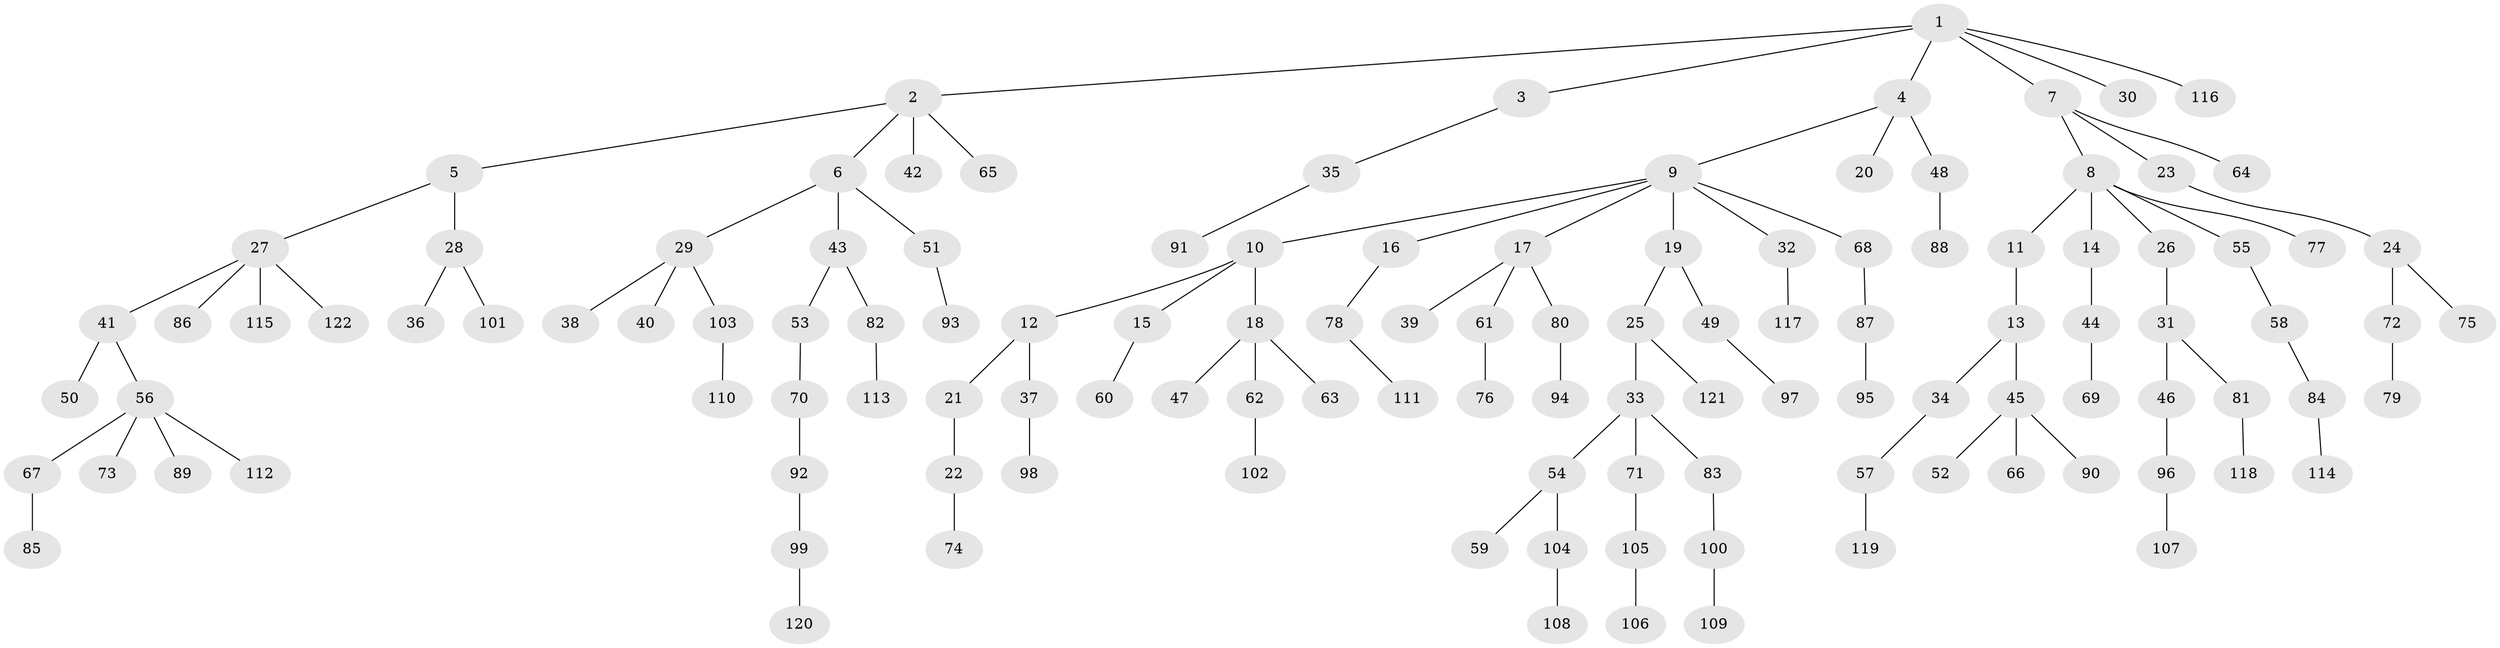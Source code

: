 // Generated by graph-tools (version 1.1) at 2025/37/03/09/25 02:37:04]
// undirected, 122 vertices, 121 edges
graph export_dot {
graph [start="1"]
  node [color=gray90,style=filled];
  1;
  2;
  3;
  4;
  5;
  6;
  7;
  8;
  9;
  10;
  11;
  12;
  13;
  14;
  15;
  16;
  17;
  18;
  19;
  20;
  21;
  22;
  23;
  24;
  25;
  26;
  27;
  28;
  29;
  30;
  31;
  32;
  33;
  34;
  35;
  36;
  37;
  38;
  39;
  40;
  41;
  42;
  43;
  44;
  45;
  46;
  47;
  48;
  49;
  50;
  51;
  52;
  53;
  54;
  55;
  56;
  57;
  58;
  59;
  60;
  61;
  62;
  63;
  64;
  65;
  66;
  67;
  68;
  69;
  70;
  71;
  72;
  73;
  74;
  75;
  76;
  77;
  78;
  79;
  80;
  81;
  82;
  83;
  84;
  85;
  86;
  87;
  88;
  89;
  90;
  91;
  92;
  93;
  94;
  95;
  96;
  97;
  98;
  99;
  100;
  101;
  102;
  103;
  104;
  105;
  106;
  107;
  108;
  109;
  110;
  111;
  112;
  113;
  114;
  115;
  116;
  117;
  118;
  119;
  120;
  121;
  122;
  1 -- 2;
  1 -- 3;
  1 -- 4;
  1 -- 7;
  1 -- 30;
  1 -- 116;
  2 -- 5;
  2 -- 6;
  2 -- 42;
  2 -- 65;
  3 -- 35;
  4 -- 9;
  4 -- 20;
  4 -- 48;
  5 -- 27;
  5 -- 28;
  6 -- 29;
  6 -- 43;
  6 -- 51;
  7 -- 8;
  7 -- 23;
  7 -- 64;
  8 -- 11;
  8 -- 14;
  8 -- 26;
  8 -- 55;
  8 -- 77;
  9 -- 10;
  9 -- 16;
  9 -- 17;
  9 -- 19;
  9 -- 32;
  9 -- 68;
  10 -- 12;
  10 -- 15;
  10 -- 18;
  11 -- 13;
  12 -- 21;
  12 -- 37;
  13 -- 34;
  13 -- 45;
  14 -- 44;
  15 -- 60;
  16 -- 78;
  17 -- 39;
  17 -- 61;
  17 -- 80;
  18 -- 47;
  18 -- 62;
  18 -- 63;
  19 -- 25;
  19 -- 49;
  21 -- 22;
  22 -- 74;
  23 -- 24;
  24 -- 72;
  24 -- 75;
  25 -- 33;
  25 -- 121;
  26 -- 31;
  27 -- 41;
  27 -- 86;
  27 -- 115;
  27 -- 122;
  28 -- 36;
  28 -- 101;
  29 -- 38;
  29 -- 40;
  29 -- 103;
  31 -- 46;
  31 -- 81;
  32 -- 117;
  33 -- 54;
  33 -- 71;
  33 -- 83;
  34 -- 57;
  35 -- 91;
  37 -- 98;
  41 -- 50;
  41 -- 56;
  43 -- 53;
  43 -- 82;
  44 -- 69;
  45 -- 52;
  45 -- 66;
  45 -- 90;
  46 -- 96;
  48 -- 88;
  49 -- 97;
  51 -- 93;
  53 -- 70;
  54 -- 59;
  54 -- 104;
  55 -- 58;
  56 -- 67;
  56 -- 73;
  56 -- 89;
  56 -- 112;
  57 -- 119;
  58 -- 84;
  61 -- 76;
  62 -- 102;
  67 -- 85;
  68 -- 87;
  70 -- 92;
  71 -- 105;
  72 -- 79;
  78 -- 111;
  80 -- 94;
  81 -- 118;
  82 -- 113;
  83 -- 100;
  84 -- 114;
  87 -- 95;
  92 -- 99;
  96 -- 107;
  99 -- 120;
  100 -- 109;
  103 -- 110;
  104 -- 108;
  105 -- 106;
}

